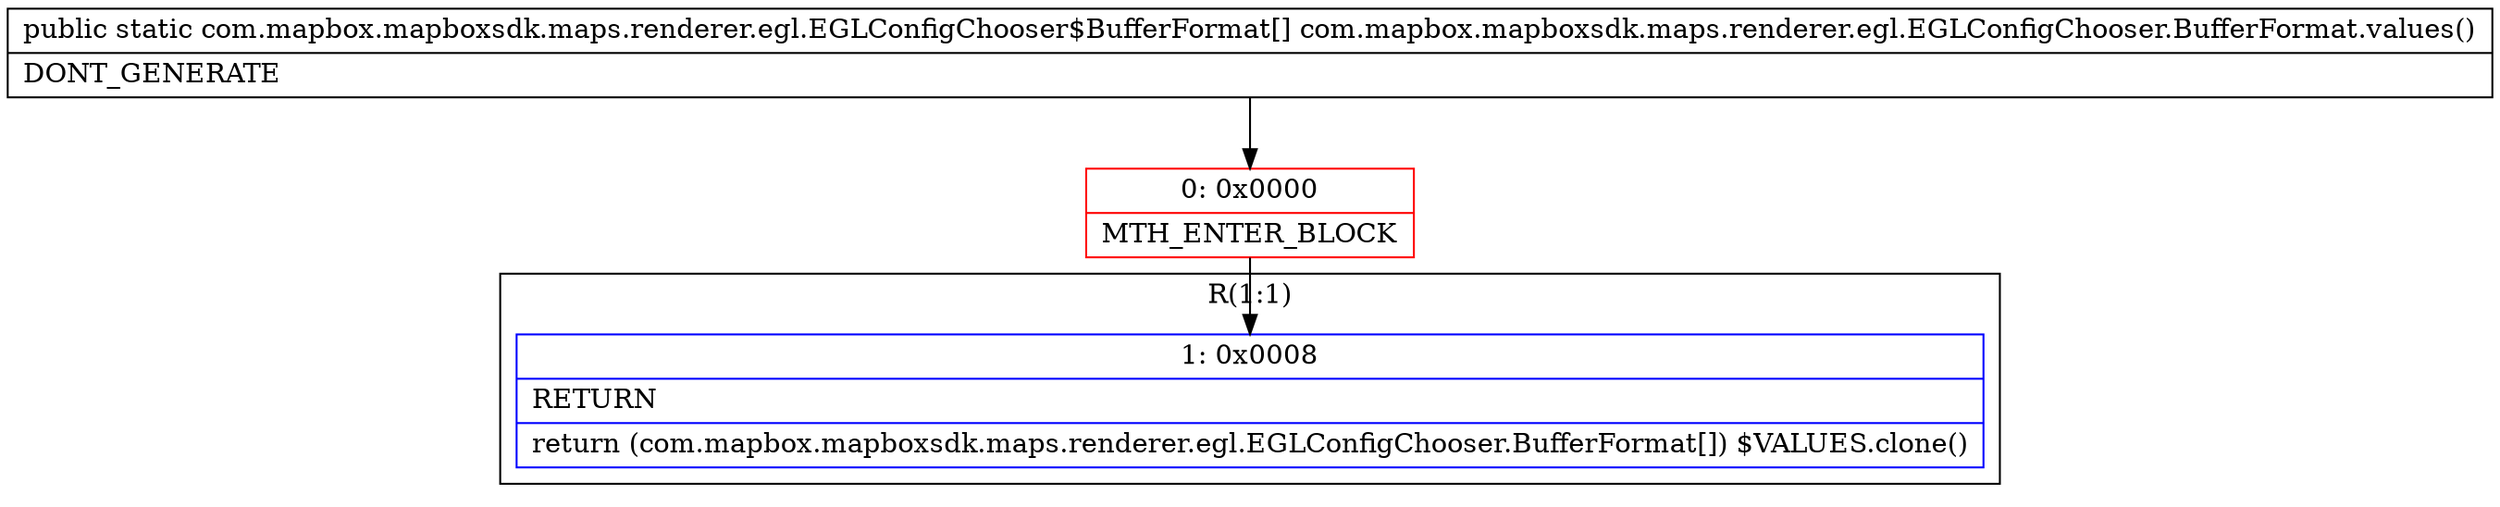 digraph "CFG forcom.mapbox.mapboxsdk.maps.renderer.egl.EGLConfigChooser.BufferFormat.values()[Lcom\/mapbox\/mapboxsdk\/maps\/renderer\/egl\/EGLConfigChooser$BufferFormat;" {
subgraph cluster_Region_706488596 {
label = "R(1:1)";
node [shape=record,color=blue];
Node_1 [shape=record,label="{1\:\ 0x0008|RETURN\l|return (com.mapbox.mapboxsdk.maps.renderer.egl.EGLConfigChooser.BufferFormat[]) $VALUES.clone()\l}"];
}
Node_0 [shape=record,color=red,label="{0\:\ 0x0000|MTH_ENTER_BLOCK\l}"];
MethodNode[shape=record,label="{public static com.mapbox.mapboxsdk.maps.renderer.egl.EGLConfigChooser$BufferFormat[] com.mapbox.mapboxsdk.maps.renderer.egl.EGLConfigChooser.BufferFormat.values()  | DONT_GENERATE\l}"];
MethodNode -> Node_0;
Node_0 -> Node_1;
}

